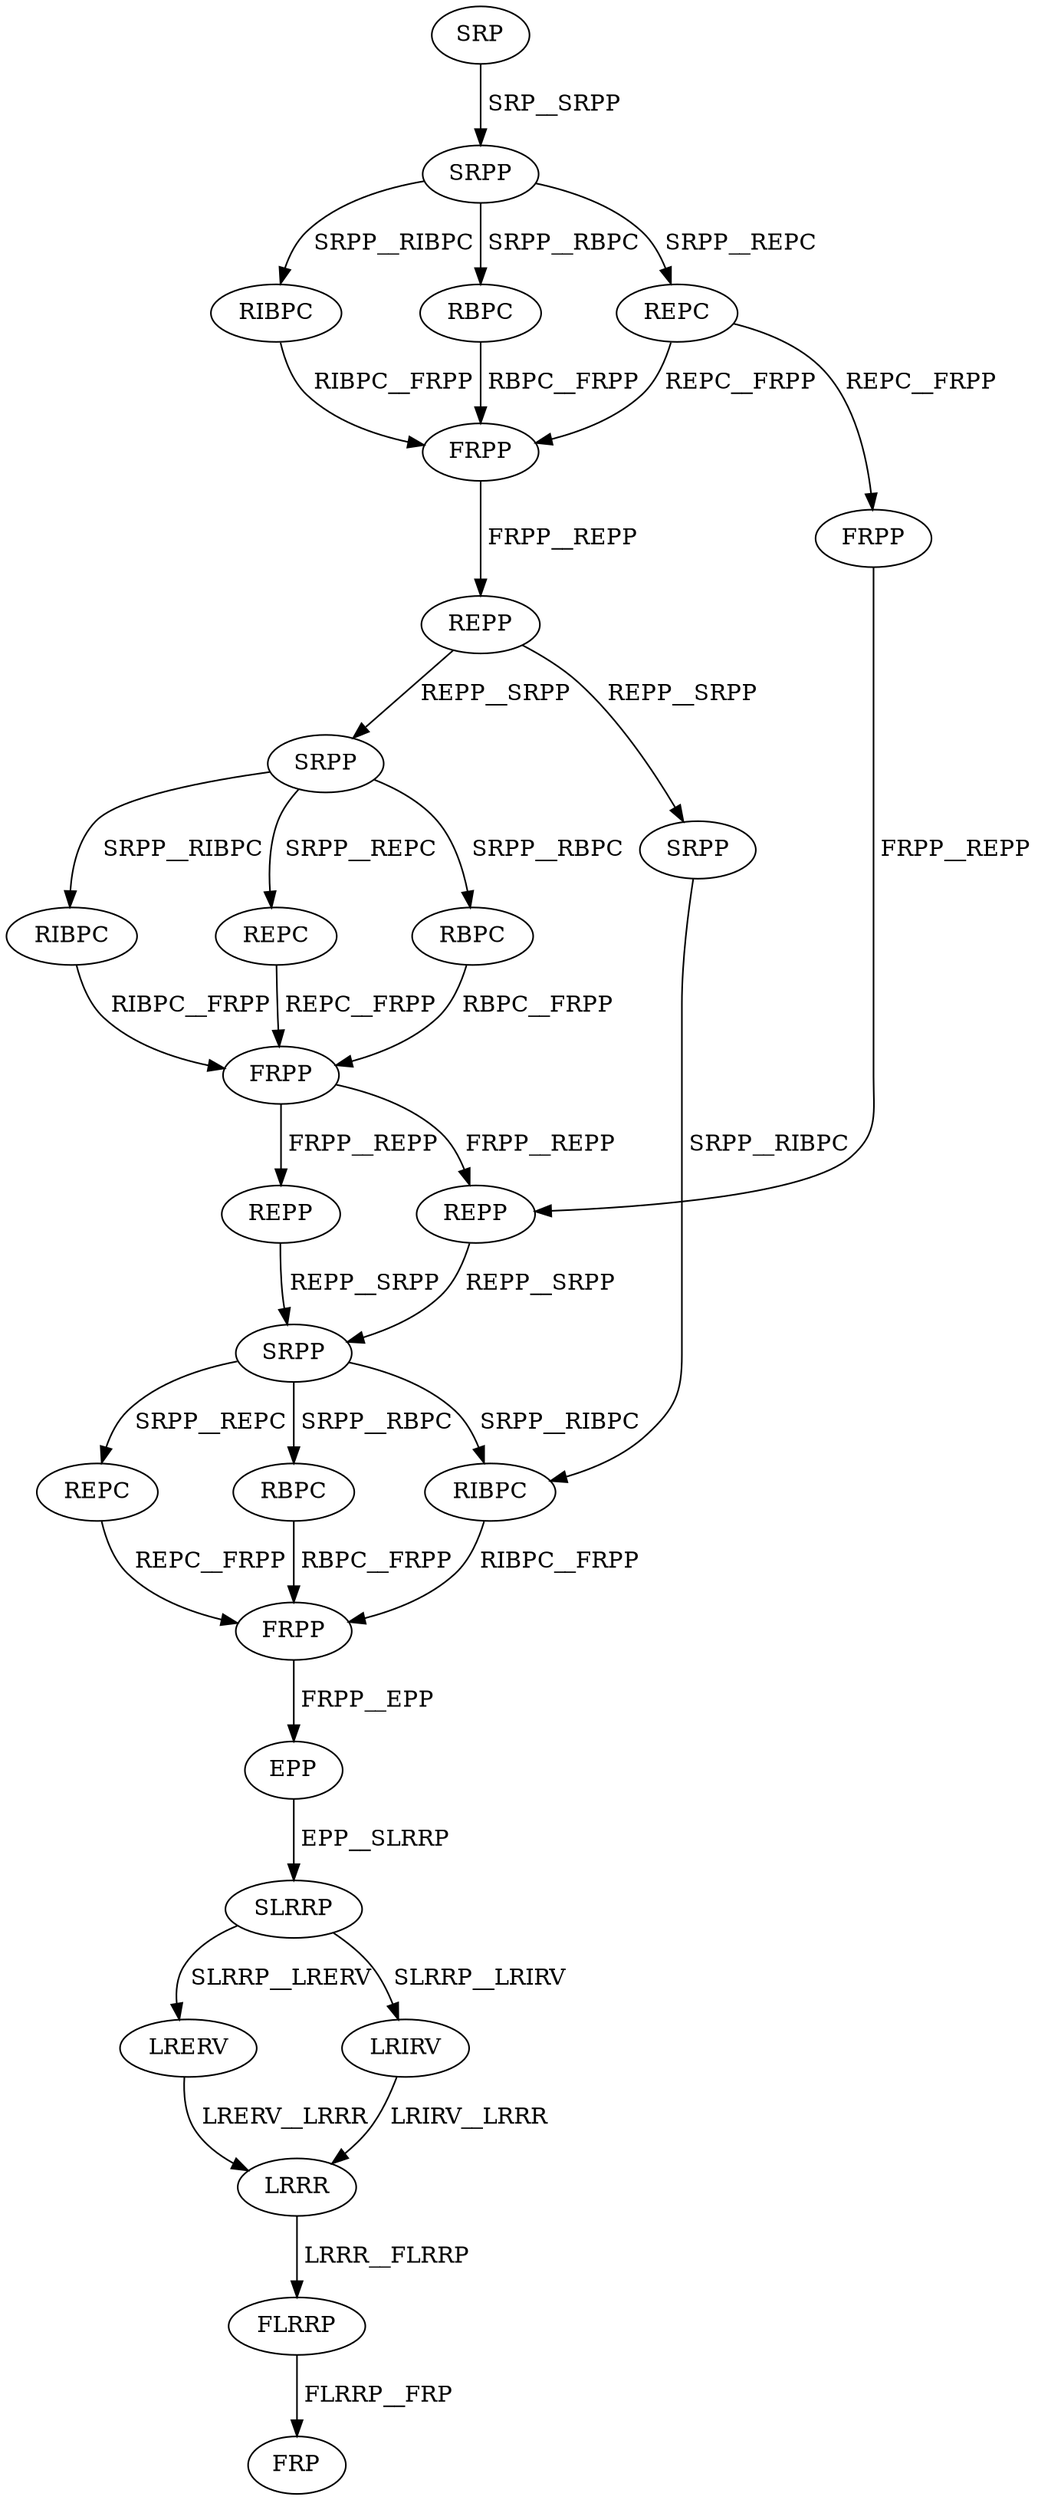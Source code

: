 digraph G { 
1 [label="SRP",color=black,fontcolor=black];
2 [label="SRPP",color=black,fontcolor=black];
3 [label="RIBPC",color=black,fontcolor=black];
4 [label="RBPC",color=black,fontcolor=black];
5 [label="REPC",color=black,fontcolor=black];
6 [label="FRPP",color=black,fontcolor=black];
7 [label="REPP",color=black,fontcolor=black];
8 [label="SRPP",color=black,fontcolor=black];
9 [label="FRPP",color=black,fontcolor=black];
10 [label="REPC",color=black,fontcolor=black];
11 [label="RBPC",color=black,fontcolor=black];
12 [label="RIBPC",color=black,fontcolor=black];
13 [label="FRPP",color=black,fontcolor=black];
14 [label="SRPP",color=black,fontcolor=black];
15 [label="REPP",color=black,fontcolor=black];
16 [label="REPP",color=black,fontcolor=black];
17 [label="SRPP",color=black,fontcolor=black];
18 [label="RIBPC",color=black,fontcolor=black];
19 [label="REPC",color=black,fontcolor=black];
20 [label="RBPC",color=black,fontcolor=black];
21 [label="FRPP",color=black,fontcolor=black];
22 [label="EPP",color=black,fontcolor=black];
23 [label="SLRRP",color=black,fontcolor=black];
24 [label="LRERV",color=black,fontcolor=black];
25 [label="LRIRV",color=black,fontcolor=black];
26 [label="LRRR",color=black,fontcolor=black];
27 [label="FLRRP",color=black,fontcolor=black];
28 [label="FRP",color=black,fontcolor=black];
1->2[label=" SRP__SRPP",color=black,fontcolor=black];
2->3[label=" SRPP__RIBPC",color=black,fontcolor=black];
2->4[label=" SRPP__RBPC",color=black,fontcolor=black];
2->5[label=" SRPP__REPC",color=black,fontcolor=black];
3->6[label=" RIBPC__FRPP",color=black,fontcolor=black];
4->6[label=" RBPC__FRPP",color=black,fontcolor=black];
5->6[label=" REPC__FRPP",color=black,fontcolor=black];
5->9[label=" REPC__FRPP",color=black,fontcolor=black];
6->7[label=" FRPP__REPP",color=black,fontcolor=black];
7->8[label=" REPP__SRPP",color=black,fontcolor=black];
7->14[label=" REPP__SRPP",color=black,fontcolor=black];
8->10[label=" SRPP__REPC",color=black,fontcolor=black];
8->11[label=" SRPP__RBPC",color=black,fontcolor=black];
8->12[label=" SRPP__RIBPC",color=black,fontcolor=black];
9->15[label=" FRPP__REPP",color=black,fontcolor=black];
10->13[label=" REPC__FRPP",color=black,fontcolor=black];
11->13[label=" RBPC__FRPP",color=black,fontcolor=black];
12->13[label=" RIBPC__FRPP",color=black,fontcolor=black];
13->15[label=" FRPP__REPP",color=black,fontcolor=black];
13->16[label=" FRPP__REPP",color=black,fontcolor=black];
14->18[label=" SRPP__RIBPC",color=black,fontcolor=black];
15->17[label=" REPP__SRPP",color=black,fontcolor=black];
16->17[label=" REPP__SRPP",color=black,fontcolor=black];
17->18[label=" SRPP__RIBPC",color=black,fontcolor=black];
17->19[label=" SRPP__REPC",color=black,fontcolor=black];
17->20[label=" SRPP__RBPC",color=black,fontcolor=black];
18->21[label=" RIBPC__FRPP",color=black,fontcolor=black];
19->21[label=" REPC__FRPP",color=black,fontcolor=black];
20->21[label=" RBPC__FRPP",color=black,fontcolor=black];
21->22[label=" FRPP__EPP",color=black,fontcolor=black];
22->23[label=" EPP__SLRRP",color=black,fontcolor=black];
23->24[label=" SLRRP__LRERV",color=black,fontcolor=black];
23->25[label=" SLRRP__LRIRV",color=black,fontcolor=black];
24->26[label=" LRERV__LRRR",color=black,fontcolor=black];
25->26[label=" LRIRV__LRRR",color=black,fontcolor=black];
26->27[label=" LRRR__FLRRP",color=black,fontcolor=black];
27->28[label=" FLRRP__FRP",color=black,fontcolor=black];
}
